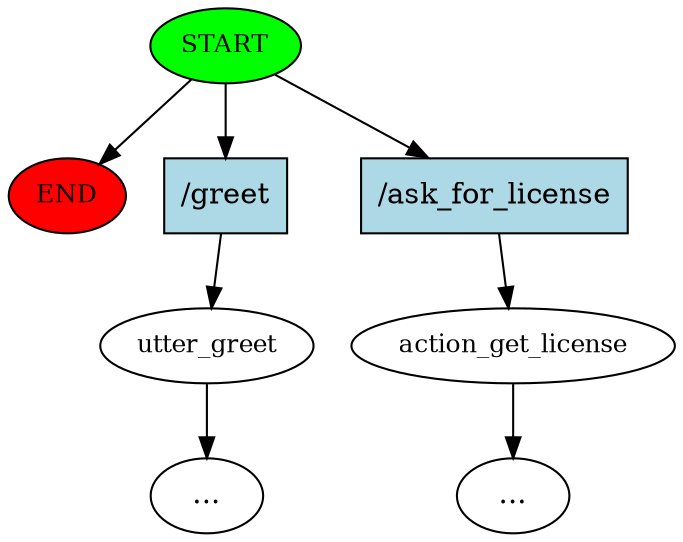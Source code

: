 digraph  {
0 [class="start active", fillcolor=green, fontsize=12, label=START, style=filled];
"-1" [class=end, fillcolor=red, fontsize=12, label=END, style=filled];
1 [class="", fontsize=12, label=utter_greet];
2 [class="active dashed", fontsize=12, label=action_get_license];
"-5" [class=ellipsis, label="..."];
"-7" [class=ellipsis, label="..."];
7 [class=intent, fillcolor=lightblue, label="/greet", shape=rect, style=filled];
8 [class="intent active", fillcolor=lightblue, label="/ask_for_license", shape=rect, style=filled];
0 -> "-1"  [class="", key=NONE, label=""];
0 -> 7  [class="", key=0];
0 -> 8  [class=active, key=0];
1 -> "-7"  [class="", key=NONE, label=""];
2 -> "-5"  [class="", key=NONE, label=""];
7 -> 1  [class="", key=0];
8 -> 2  [class=active, key=0];
}
